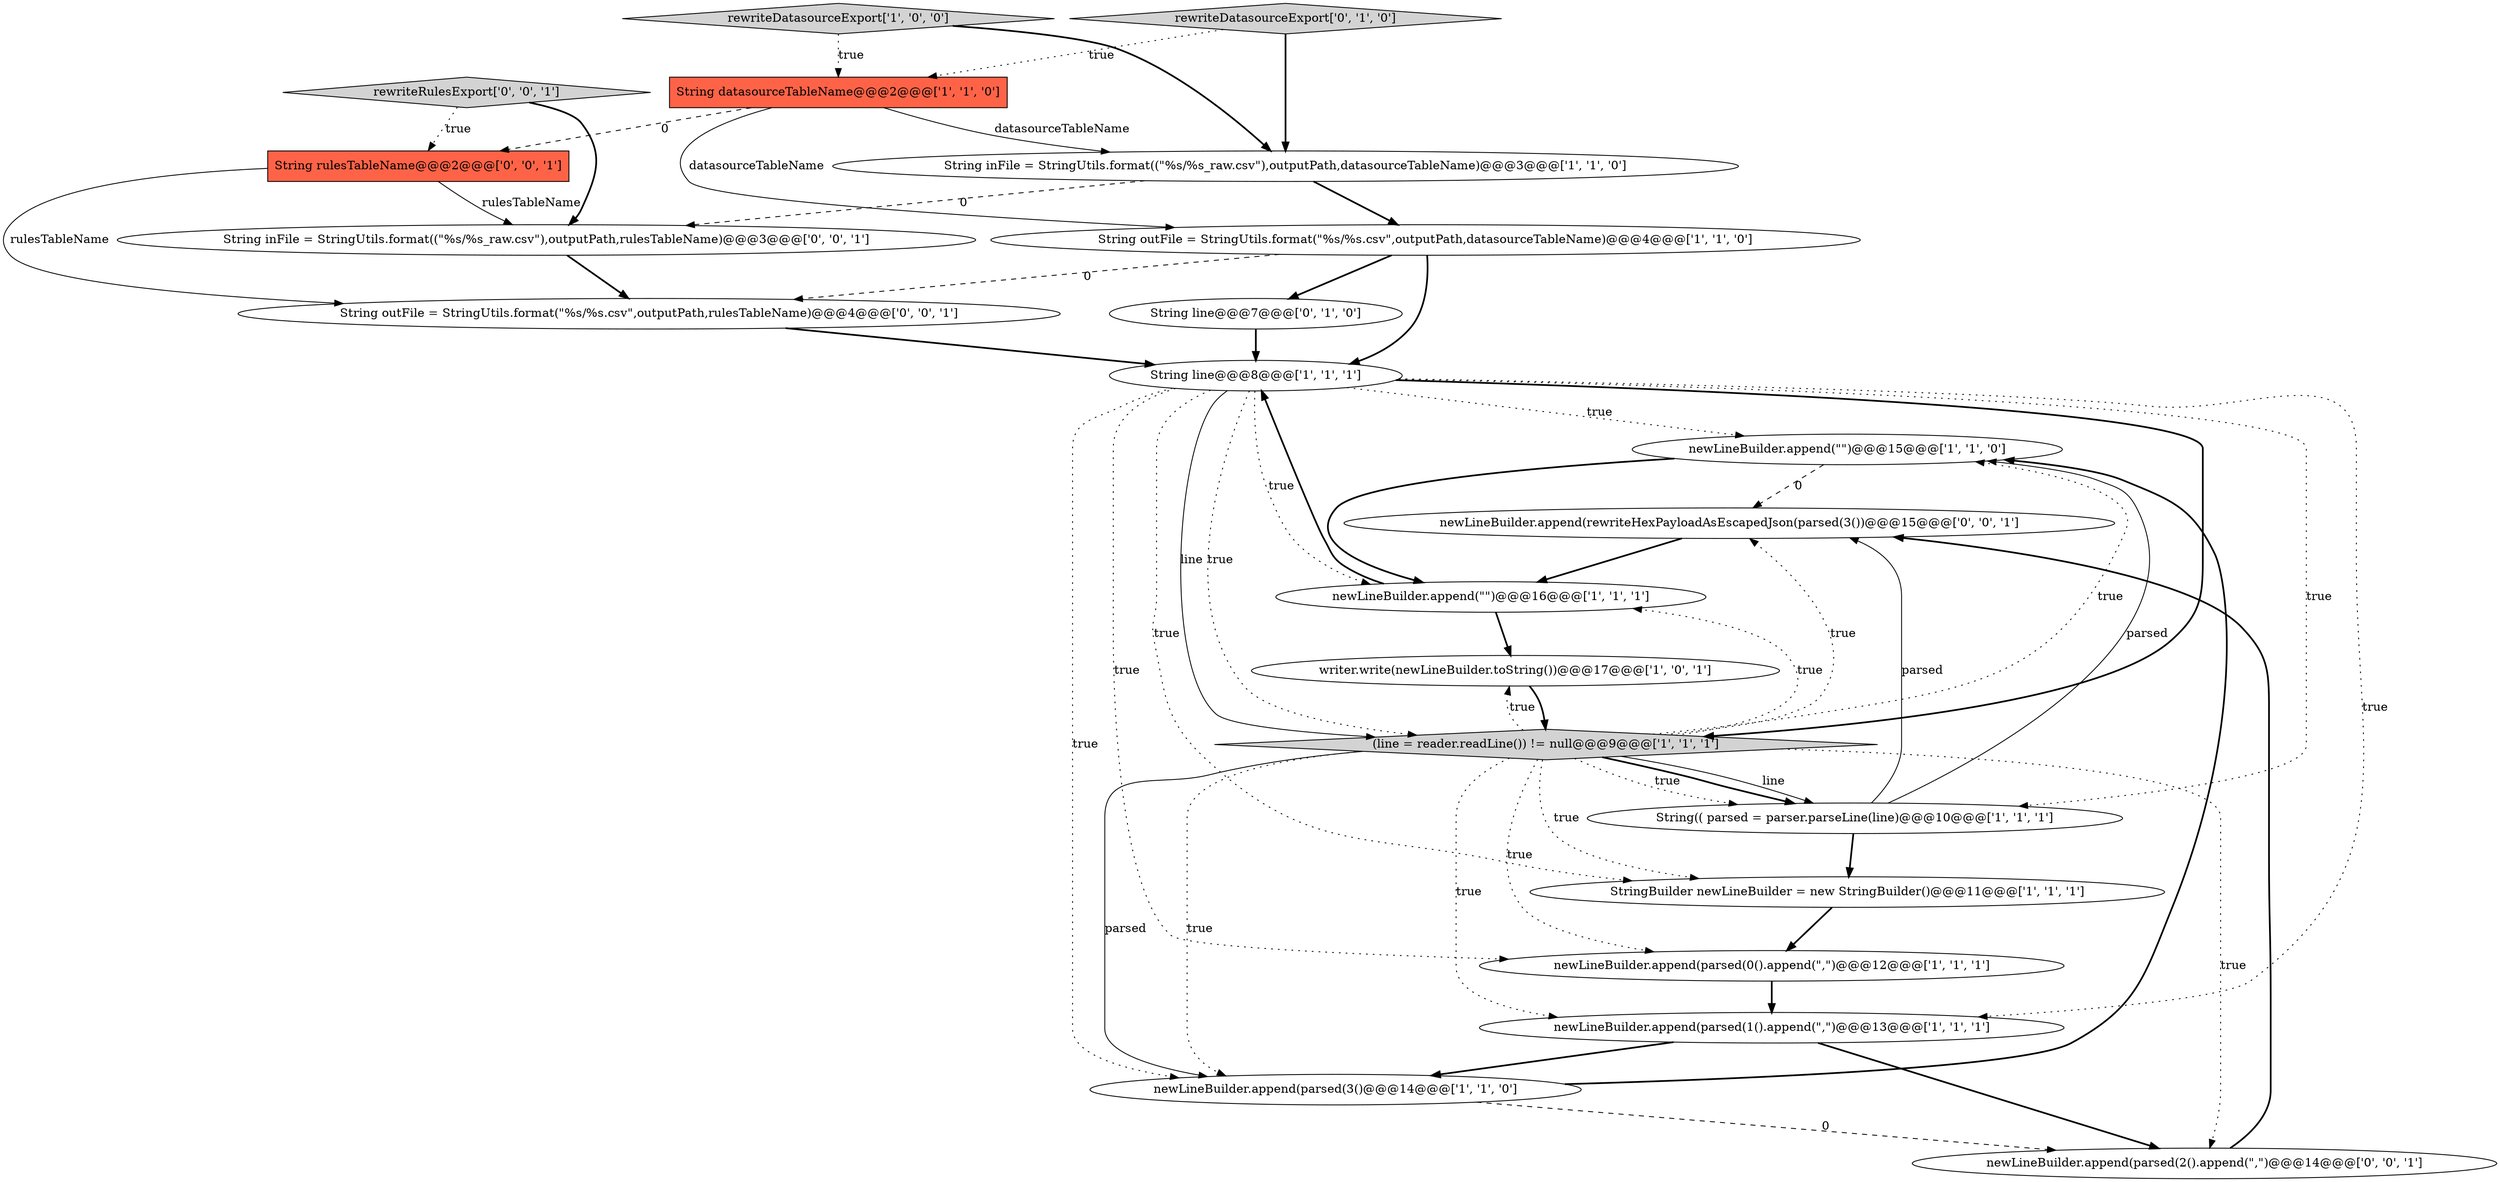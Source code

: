 digraph {
8 [style = filled, label = "String datasourceTableName@@@2@@@['1', '1', '0']", fillcolor = tomato, shape = box image = "AAA0AAABBB1BBB"];
12 [style = filled, label = "newLineBuilder.append(\"\")@@@15@@@['1', '1', '0']", fillcolor = white, shape = ellipse image = "AAA0AAABBB1BBB"];
15 [style = filled, label = "String line@@@7@@@['0', '1', '0']", fillcolor = white, shape = ellipse image = "AAA0AAABBB2BBB"];
5 [style = filled, label = "String line@@@8@@@['1', '1', '1']", fillcolor = white, shape = ellipse image = "AAA0AAABBB1BBB"];
14 [style = filled, label = "rewriteDatasourceExport['0', '1', '0']", fillcolor = lightgray, shape = diamond image = "AAA0AAABBB2BBB"];
17 [style = filled, label = "String inFile = StringUtils.format((\"%s/%s_raw.csv\"),outputPath,rulesTableName)@@@3@@@['0', '0', '1']", fillcolor = white, shape = ellipse image = "AAA0AAABBB3BBB"];
4 [style = filled, label = "StringBuilder newLineBuilder = new StringBuilder()@@@11@@@['1', '1', '1']", fillcolor = white, shape = ellipse image = "AAA0AAABBB1BBB"];
18 [style = filled, label = "String rulesTableName@@@2@@@['0', '0', '1']", fillcolor = tomato, shape = box image = "AAA0AAABBB3BBB"];
21 [style = filled, label = "newLineBuilder.append(rewriteHexPayloadAsEscapedJson(parsed(3())@@@15@@@['0', '0', '1']", fillcolor = white, shape = ellipse image = "AAA0AAABBB3BBB"];
19 [style = filled, label = "rewriteRulesExport['0', '0', '1']", fillcolor = lightgray, shape = diamond image = "AAA0AAABBB3BBB"];
9 [style = filled, label = "String inFile = StringUtils.format((\"%s/%s_raw.csv\"),outputPath,datasourceTableName)@@@3@@@['1', '1', '0']", fillcolor = white, shape = ellipse image = "AAA0AAABBB1BBB"];
3 [style = filled, label = "newLineBuilder.append(parsed(1().append(\",\")@@@13@@@['1', '1', '1']", fillcolor = white, shape = ellipse image = "AAA0AAABBB1BBB"];
16 [style = filled, label = "String outFile = StringUtils.format(\"%s/%s.csv\",outputPath,rulesTableName)@@@4@@@['0', '0', '1']", fillcolor = white, shape = ellipse image = "AAA0AAABBB3BBB"];
11 [style = filled, label = "newLineBuilder.append(\"\")@@@16@@@['1', '1', '1']", fillcolor = white, shape = ellipse image = "AAA0AAABBB1BBB"];
20 [style = filled, label = "newLineBuilder.append(parsed(2().append(\",\")@@@14@@@['0', '0', '1']", fillcolor = white, shape = ellipse image = "AAA0AAABBB3BBB"];
2 [style = filled, label = "rewriteDatasourceExport['1', '0', '0']", fillcolor = lightgray, shape = diamond image = "AAA0AAABBB1BBB"];
6 [style = filled, label = "newLineBuilder.append(parsed(3()@@@14@@@['1', '1', '0']", fillcolor = white, shape = ellipse image = "AAA0AAABBB1BBB"];
10 [style = filled, label = "String(( parsed = parser.parseLine(line)@@@10@@@['1', '1', '1']", fillcolor = white, shape = ellipse image = "AAA0AAABBB1BBB"];
1 [style = filled, label = "writer.write(newLineBuilder.toString())@@@17@@@['1', '0', '1']", fillcolor = white, shape = ellipse image = "AAA0AAABBB1BBB"];
7 [style = filled, label = "String outFile = StringUtils.format(\"%s/%s.csv\",outputPath,datasourceTableName)@@@4@@@['1', '1', '0']", fillcolor = white, shape = ellipse image = "AAA0AAABBB1BBB"];
13 [style = filled, label = "newLineBuilder.append(parsed(0().append(\",\")@@@12@@@['1', '1', '1']", fillcolor = white, shape = ellipse image = "AAA0AAABBB1BBB"];
0 [style = filled, label = "(line = reader.readLine()) != null@@@9@@@['1', '1', '1']", fillcolor = lightgray, shape = diamond image = "AAA0AAABBB1BBB"];
5->0 [style = solid, label="line"];
0->12 [style = dotted, label="true"];
0->13 [style = dotted, label="true"];
2->8 [style = dotted, label="true"];
0->10 [style = dotted, label="true"];
11->1 [style = bold, label=""];
6->20 [style = dashed, label="0"];
7->16 [style = dashed, label="0"];
5->10 [style = dotted, label="true"];
4->13 [style = bold, label=""];
0->4 [style = dotted, label="true"];
12->11 [style = bold, label=""];
19->18 [style = dotted, label="true"];
10->21 [style = solid, label="parsed"];
8->9 [style = solid, label="datasourceTableName"];
5->6 [style = dotted, label="true"];
0->20 [style = dotted, label="true"];
3->6 [style = bold, label=""];
1->0 [style = bold, label=""];
2->9 [style = bold, label=""];
19->17 [style = bold, label=""];
5->0 [style = dotted, label="true"];
8->7 [style = solid, label="datasourceTableName"];
9->7 [style = bold, label=""];
0->6 [style = dotted, label="true"];
5->3 [style = dotted, label="true"];
5->12 [style = dotted, label="true"];
12->21 [style = dashed, label="0"];
15->5 [style = bold, label=""];
5->4 [style = dotted, label="true"];
20->21 [style = bold, label=""];
18->16 [style = solid, label="rulesTableName"];
18->17 [style = solid, label="rulesTableName"];
11->5 [style = bold, label=""];
5->13 [style = dotted, label="true"];
7->5 [style = bold, label=""];
0->10 [style = bold, label=""];
3->20 [style = bold, label=""];
5->11 [style = dotted, label="true"];
0->21 [style = dotted, label="true"];
13->3 [style = bold, label=""];
5->0 [style = bold, label=""];
21->11 [style = bold, label=""];
0->10 [style = solid, label="line"];
9->17 [style = dashed, label="0"];
14->8 [style = dotted, label="true"];
10->4 [style = bold, label=""];
16->5 [style = bold, label=""];
7->15 [style = bold, label=""];
8->18 [style = dashed, label="0"];
14->9 [style = bold, label=""];
0->3 [style = dotted, label="true"];
0->6 [style = solid, label="parsed"];
0->11 [style = dotted, label="true"];
17->16 [style = bold, label=""];
10->12 [style = solid, label="parsed"];
0->1 [style = dotted, label="true"];
6->12 [style = bold, label=""];
}
